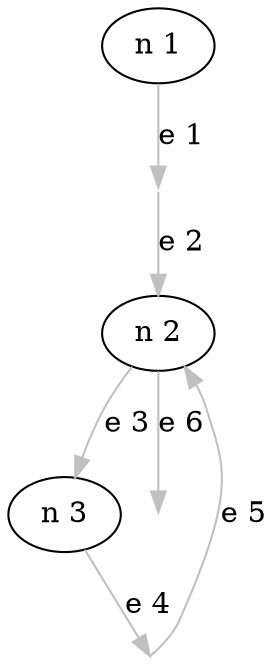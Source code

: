 digraph Perl
{
graph [ rankdir="TB" ]
node [ shape="oval" ]
edge [ color="grey" ]
"node.1" [ label="n 1" ]
"50" [ color="invis" label="" shape="point" width="0" ]
"" [ label="n 2" ]
"node.3" [ label="n 3" ]
"57" [ color="invis" label="" shape="point" width="0" ]
"43" [ color="invis" label="" shape="point" width="0" ]
"node.1" -> "50" [ label="e 1" ]
"50" -> "" [ label="e 2" ]
"" -> "node.3" [ label="e 3" ]
"node.3" -> "57" [ label="e 4" ]
"57" -> "" [ label="e 5" ]
"" -> "43" [ label="e 6" ]
}
